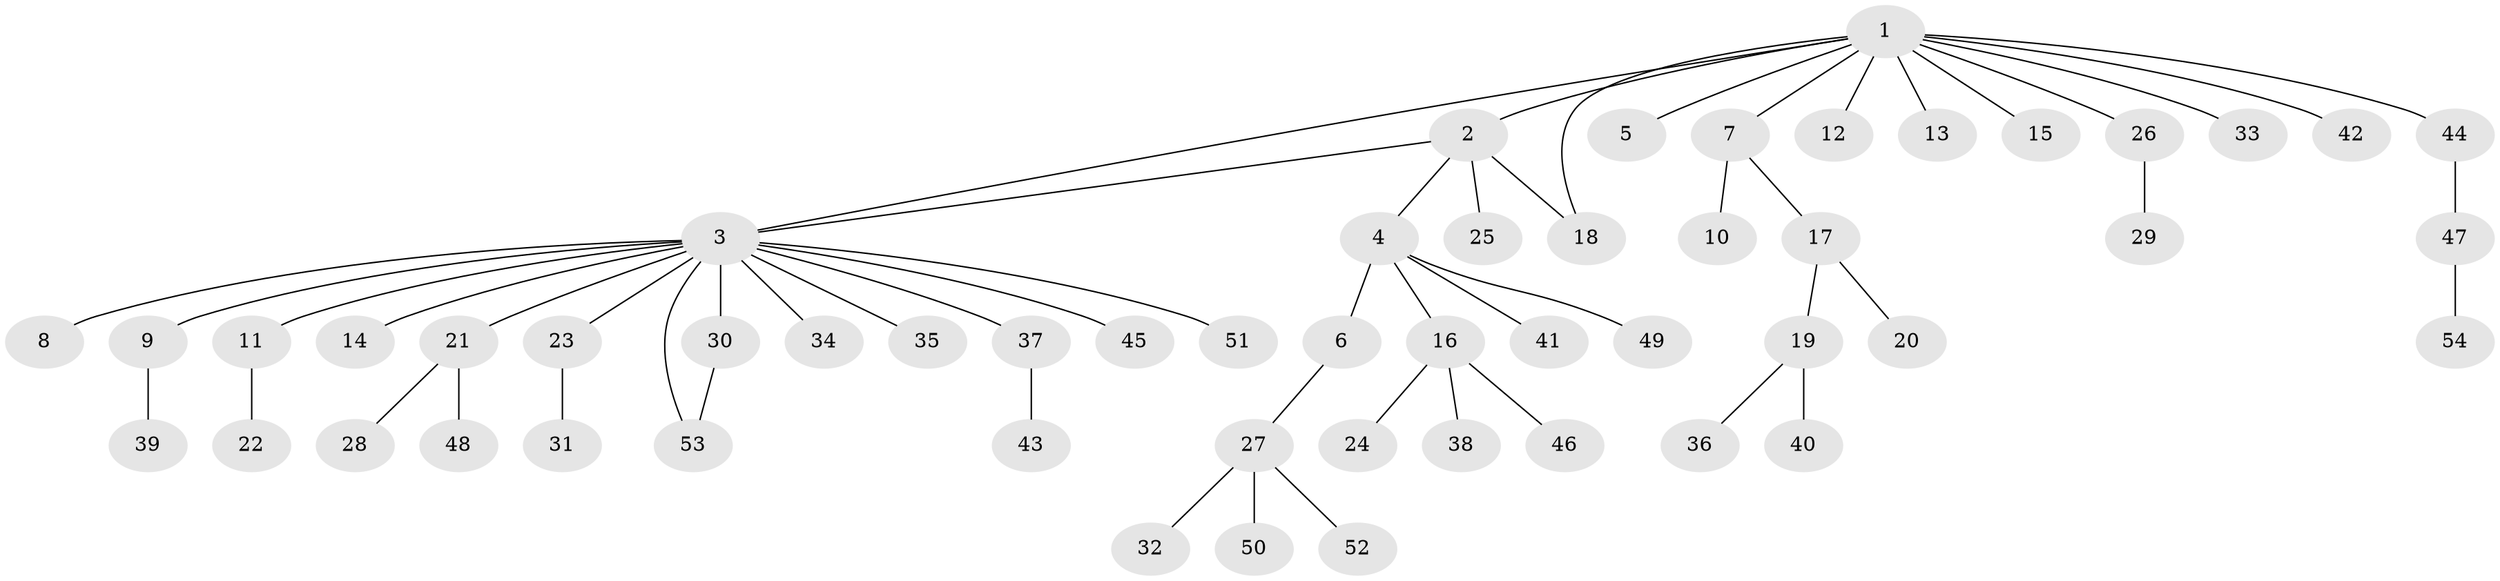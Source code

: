 // coarse degree distribution, {12: 0.024390243902439025, 4: 0.04878048780487805, 14: 0.024390243902439025, 7: 0.024390243902439025, 1: 0.7317073170731707, 3: 0.024390243902439025, 2: 0.12195121951219512}
// Generated by graph-tools (version 1.1) at 2025/23/03/03/25 07:23:48]
// undirected, 54 vertices, 56 edges
graph export_dot {
graph [start="1"]
  node [color=gray90,style=filled];
  1;
  2;
  3;
  4;
  5;
  6;
  7;
  8;
  9;
  10;
  11;
  12;
  13;
  14;
  15;
  16;
  17;
  18;
  19;
  20;
  21;
  22;
  23;
  24;
  25;
  26;
  27;
  28;
  29;
  30;
  31;
  32;
  33;
  34;
  35;
  36;
  37;
  38;
  39;
  40;
  41;
  42;
  43;
  44;
  45;
  46;
  47;
  48;
  49;
  50;
  51;
  52;
  53;
  54;
  1 -- 2;
  1 -- 3;
  1 -- 5;
  1 -- 7;
  1 -- 12;
  1 -- 13;
  1 -- 15;
  1 -- 18;
  1 -- 26;
  1 -- 33;
  1 -- 42;
  1 -- 44;
  2 -- 3;
  2 -- 4;
  2 -- 18;
  2 -- 25;
  3 -- 8;
  3 -- 9;
  3 -- 11;
  3 -- 14;
  3 -- 21;
  3 -- 23;
  3 -- 30;
  3 -- 34;
  3 -- 35;
  3 -- 37;
  3 -- 45;
  3 -- 51;
  3 -- 53;
  4 -- 6;
  4 -- 16;
  4 -- 41;
  4 -- 49;
  6 -- 27;
  7 -- 10;
  7 -- 17;
  9 -- 39;
  11 -- 22;
  16 -- 24;
  16 -- 38;
  16 -- 46;
  17 -- 19;
  17 -- 20;
  19 -- 36;
  19 -- 40;
  21 -- 28;
  21 -- 48;
  23 -- 31;
  26 -- 29;
  27 -- 32;
  27 -- 50;
  27 -- 52;
  30 -- 53;
  37 -- 43;
  44 -- 47;
  47 -- 54;
}
